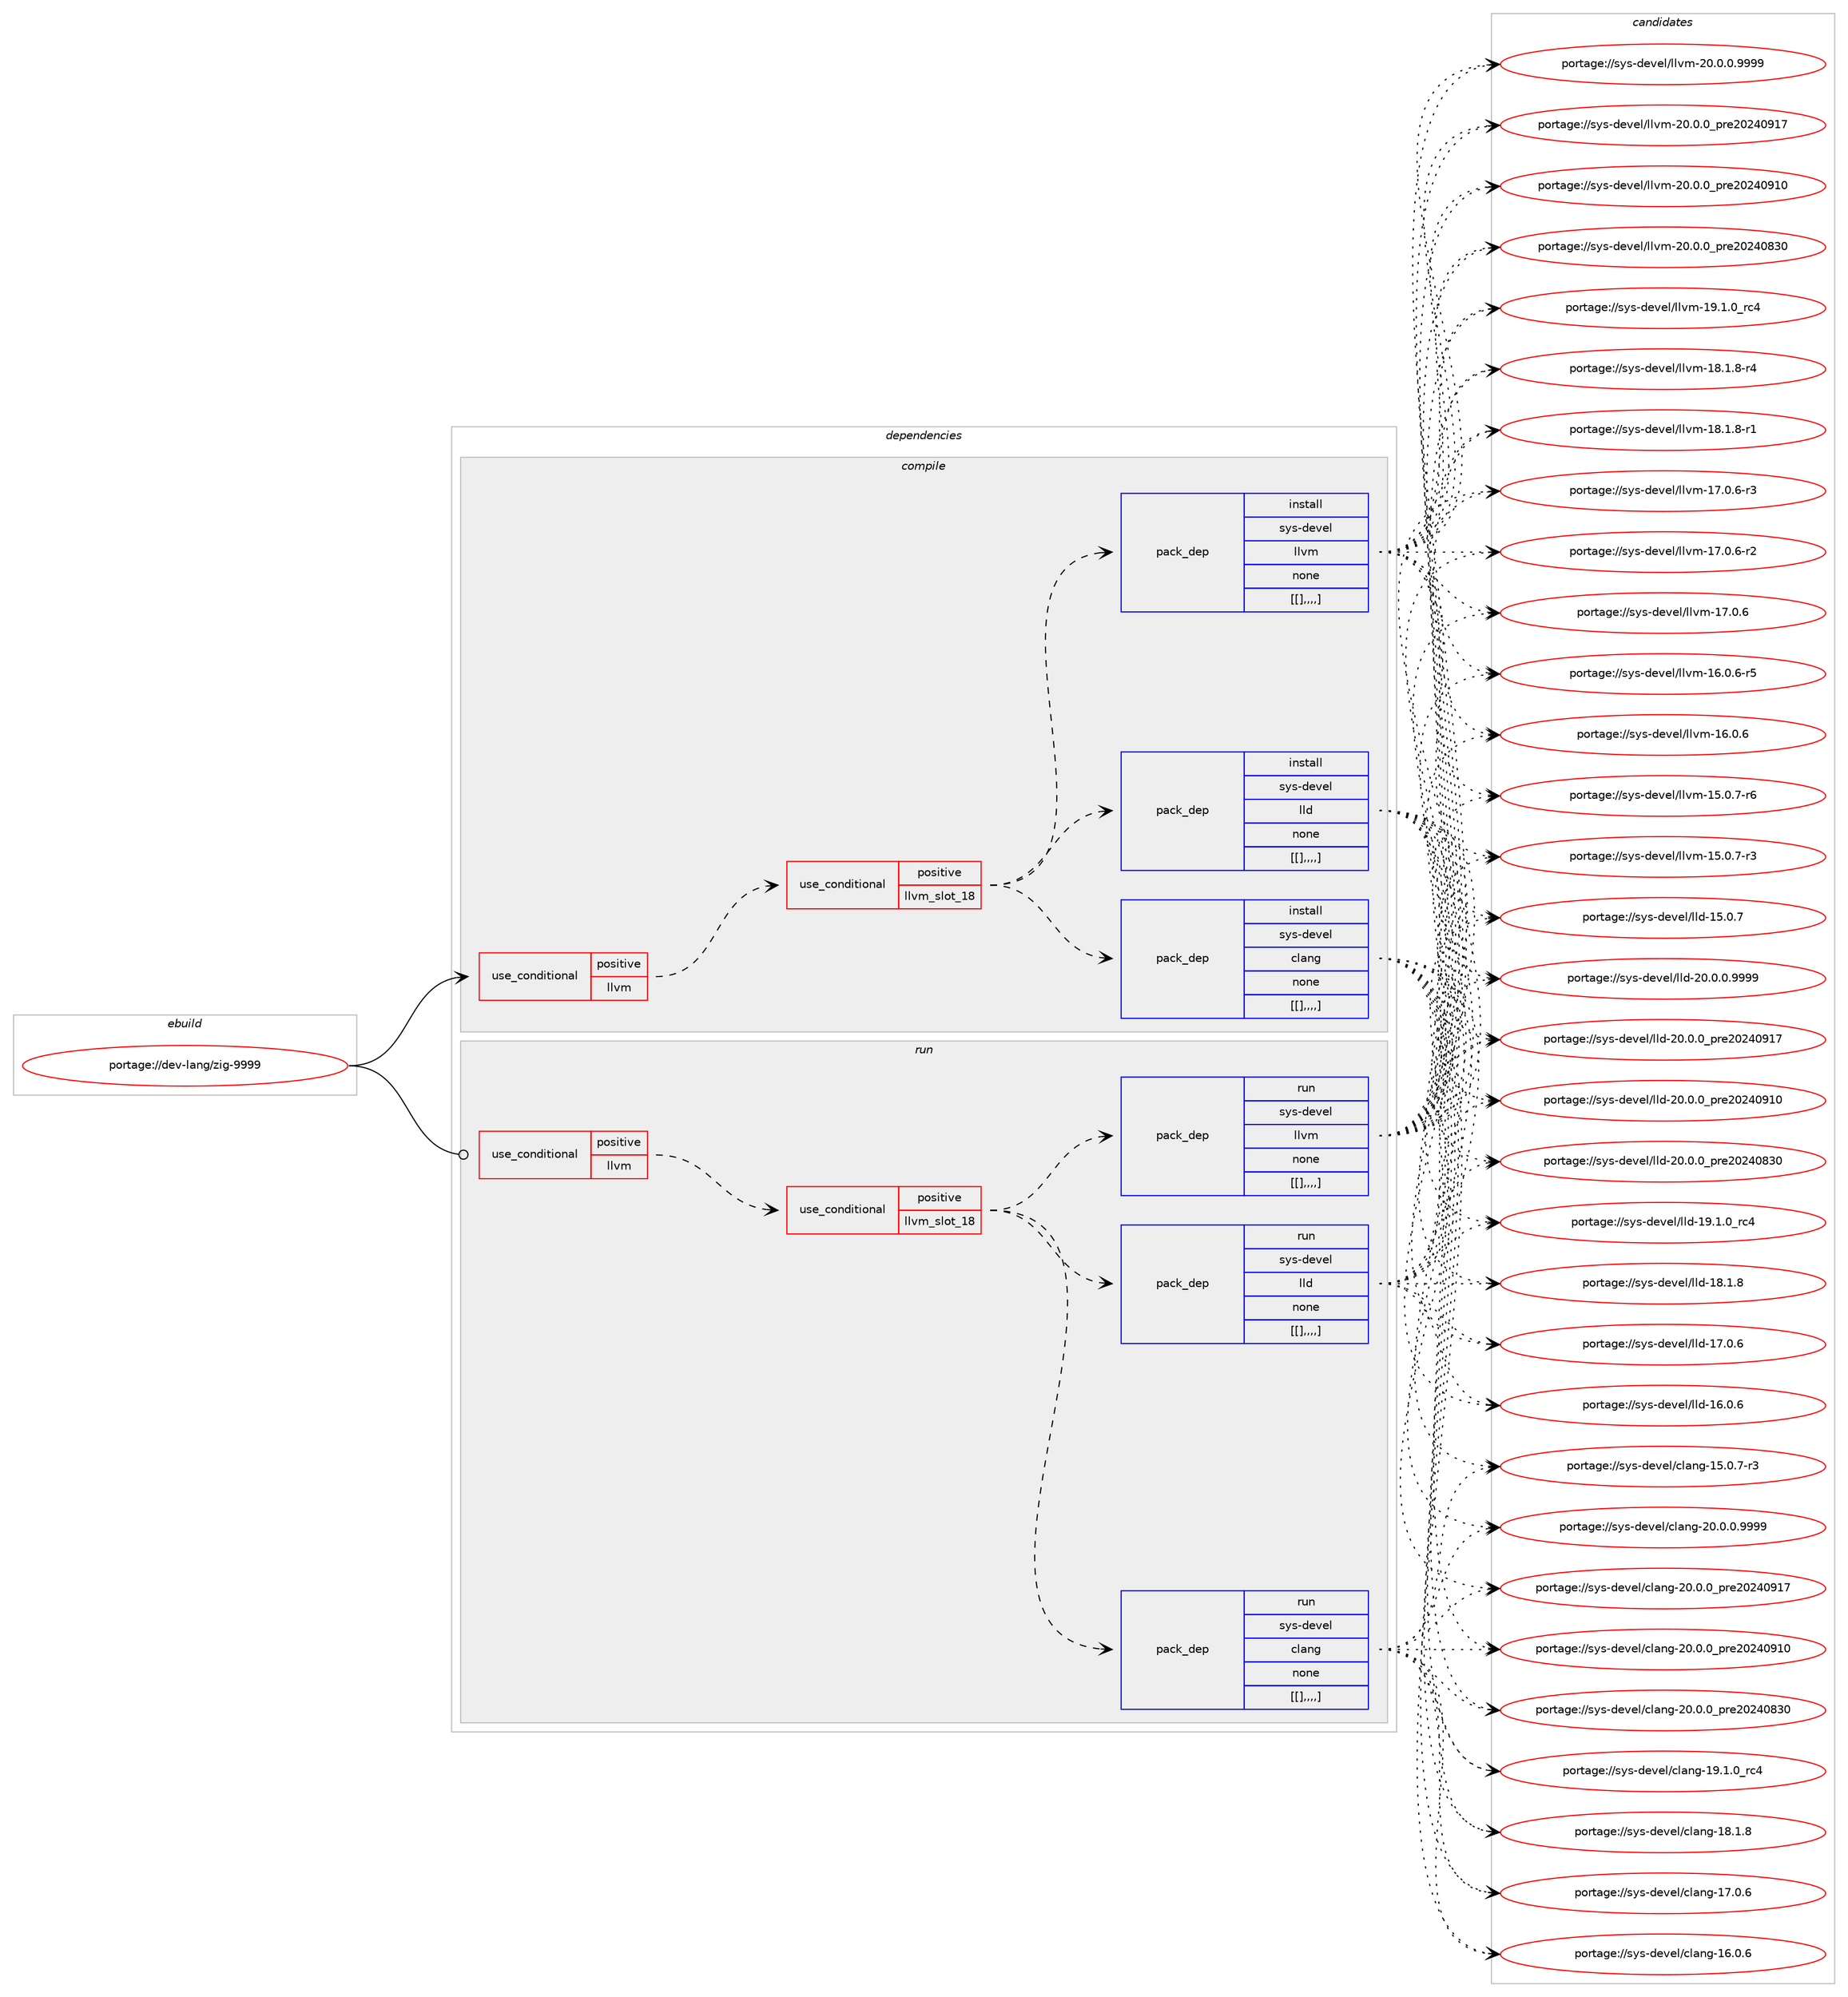 digraph prolog {

# *************
# Graph options
# *************

newrank=true;
concentrate=true;
compound=true;
graph [rankdir=LR,fontname=Helvetica,fontsize=10,ranksep=1.5];#, ranksep=2.5, nodesep=0.2];
edge  [arrowhead=vee];
node  [fontname=Helvetica,fontsize=10];

# **********
# The ebuild
# **********

subgraph cluster_leftcol {
color=gray;
label=<<i>ebuild</i>>;
id [label="portage://dev-lang/zig-9999", color=red, width=4, href="../dev-lang/zig-9999.svg"];
}

# ****************
# The dependencies
# ****************

subgraph cluster_midcol {
color=gray;
label=<<i>dependencies</i>>;
subgraph cluster_compile {
fillcolor="#eeeeee";
style=filled;
label=<<i>compile</i>>;
subgraph cond25859 {
dependency106381 [label=<<TABLE BORDER="0" CELLBORDER="1" CELLSPACING="0" CELLPADDING="4"><TR><TD ROWSPAN="3" CELLPADDING="10">use_conditional</TD></TR><TR><TD>positive</TD></TR><TR><TD>llvm</TD></TR></TABLE>>, shape=none, color=red];
subgraph cond25860 {
dependency106382 [label=<<TABLE BORDER="0" CELLBORDER="1" CELLSPACING="0" CELLPADDING="4"><TR><TD ROWSPAN="3" CELLPADDING="10">use_conditional</TD></TR><TR><TD>positive</TD></TR><TR><TD>llvm_slot_18</TD></TR></TABLE>>, shape=none, color=red];
subgraph pack79404 {
dependency106383 [label=<<TABLE BORDER="0" CELLBORDER="1" CELLSPACING="0" CELLPADDING="4" WIDTH="220"><TR><TD ROWSPAN="6" CELLPADDING="30">pack_dep</TD></TR><TR><TD WIDTH="110">install</TD></TR><TR><TD>sys-devel</TD></TR><TR><TD>clang</TD></TR><TR><TD>none</TD></TR><TR><TD>[[],,,,]</TD></TR></TABLE>>, shape=none, color=blue];
}
dependency106382:e -> dependency106383:w [weight=20,style="dashed",arrowhead="vee"];
subgraph pack79405 {
dependency106384 [label=<<TABLE BORDER="0" CELLBORDER="1" CELLSPACING="0" CELLPADDING="4" WIDTH="220"><TR><TD ROWSPAN="6" CELLPADDING="30">pack_dep</TD></TR><TR><TD WIDTH="110">install</TD></TR><TR><TD>sys-devel</TD></TR><TR><TD>lld</TD></TR><TR><TD>none</TD></TR><TR><TD>[[],,,,]</TD></TR></TABLE>>, shape=none, color=blue];
}
dependency106382:e -> dependency106384:w [weight=20,style="dashed",arrowhead="vee"];
subgraph pack79406 {
dependency106385 [label=<<TABLE BORDER="0" CELLBORDER="1" CELLSPACING="0" CELLPADDING="4" WIDTH="220"><TR><TD ROWSPAN="6" CELLPADDING="30">pack_dep</TD></TR><TR><TD WIDTH="110">install</TD></TR><TR><TD>sys-devel</TD></TR><TR><TD>llvm</TD></TR><TR><TD>none</TD></TR><TR><TD>[[],,,,]</TD></TR></TABLE>>, shape=none, color=blue];
}
dependency106382:e -> dependency106385:w [weight=20,style="dashed",arrowhead="vee"];
}
dependency106381:e -> dependency106382:w [weight=20,style="dashed",arrowhead="vee"];
}
id:e -> dependency106381:w [weight=20,style="solid",arrowhead="vee"];
}
subgraph cluster_compileandrun {
fillcolor="#eeeeee";
style=filled;
label=<<i>compile and run</i>>;
}
subgraph cluster_run {
fillcolor="#eeeeee";
style=filled;
label=<<i>run</i>>;
subgraph cond25861 {
dependency106386 [label=<<TABLE BORDER="0" CELLBORDER="1" CELLSPACING="0" CELLPADDING="4"><TR><TD ROWSPAN="3" CELLPADDING="10">use_conditional</TD></TR><TR><TD>positive</TD></TR><TR><TD>llvm</TD></TR></TABLE>>, shape=none, color=red];
subgraph cond25862 {
dependency106387 [label=<<TABLE BORDER="0" CELLBORDER="1" CELLSPACING="0" CELLPADDING="4"><TR><TD ROWSPAN="3" CELLPADDING="10">use_conditional</TD></TR><TR><TD>positive</TD></TR><TR><TD>llvm_slot_18</TD></TR></TABLE>>, shape=none, color=red];
subgraph pack79407 {
dependency106388 [label=<<TABLE BORDER="0" CELLBORDER="1" CELLSPACING="0" CELLPADDING="4" WIDTH="220"><TR><TD ROWSPAN="6" CELLPADDING="30">pack_dep</TD></TR><TR><TD WIDTH="110">run</TD></TR><TR><TD>sys-devel</TD></TR><TR><TD>clang</TD></TR><TR><TD>none</TD></TR><TR><TD>[[],,,,]</TD></TR></TABLE>>, shape=none, color=blue];
}
dependency106387:e -> dependency106388:w [weight=20,style="dashed",arrowhead="vee"];
subgraph pack79408 {
dependency106389 [label=<<TABLE BORDER="0" CELLBORDER="1" CELLSPACING="0" CELLPADDING="4" WIDTH="220"><TR><TD ROWSPAN="6" CELLPADDING="30">pack_dep</TD></TR><TR><TD WIDTH="110">run</TD></TR><TR><TD>sys-devel</TD></TR><TR><TD>lld</TD></TR><TR><TD>none</TD></TR><TR><TD>[[],,,,]</TD></TR></TABLE>>, shape=none, color=blue];
}
dependency106387:e -> dependency106389:w [weight=20,style="dashed",arrowhead="vee"];
subgraph pack79409 {
dependency106390 [label=<<TABLE BORDER="0" CELLBORDER="1" CELLSPACING="0" CELLPADDING="4" WIDTH="220"><TR><TD ROWSPAN="6" CELLPADDING="30">pack_dep</TD></TR><TR><TD WIDTH="110">run</TD></TR><TR><TD>sys-devel</TD></TR><TR><TD>llvm</TD></TR><TR><TD>none</TD></TR><TR><TD>[[],,,,]</TD></TR></TABLE>>, shape=none, color=blue];
}
dependency106387:e -> dependency106390:w [weight=20,style="dashed",arrowhead="vee"];
}
dependency106386:e -> dependency106387:w [weight=20,style="dashed",arrowhead="vee"];
}
id:e -> dependency106386:w [weight=20,style="solid",arrowhead="odot"];
}
}

# **************
# The candidates
# **************

subgraph cluster_choices {
rank=same;
color=gray;
label=<<i>candidates</i>>;

subgraph choice79404 {
color=black;
nodesep=1;
choice11512111545100101118101108479910897110103455048464846484657575757 [label="portage://sys-devel/clang-20.0.0.9999", color=red, width=4,href="../sys-devel/clang-20.0.0.9999.svg"];
choice1151211154510010111810110847991089711010345504846484648951121141015048505248574955 [label="portage://sys-devel/clang-20.0.0_pre20240917", color=red, width=4,href="../sys-devel/clang-20.0.0_pre20240917.svg"];
choice1151211154510010111810110847991089711010345504846484648951121141015048505248574948 [label="portage://sys-devel/clang-20.0.0_pre20240910", color=red, width=4,href="../sys-devel/clang-20.0.0_pre20240910.svg"];
choice1151211154510010111810110847991089711010345504846484648951121141015048505248565148 [label="portage://sys-devel/clang-20.0.0_pre20240830", color=red, width=4,href="../sys-devel/clang-20.0.0_pre20240830.svg"];
choice1151211154510010111810110847991089711010345495746494648951149952 [label="portage://sys-devel/clang-19.1.0_rc4", color=red, width=4,href="../sys-devel/clang-19.1.0_rc4.svg"];
choice1151211154510010111810110847991089711010345495646494656 [label="portage://sys-devel/clang-18.1.8", color=red, width=4,href="../sys-devel/clang-18.1.8.svg"];
choice1151211154510010111810110847991089711010345495546484654 [label="portage://sys-devel/clang-17.0.6", color=red, width=4,href="../sys-devel/clang-17.0.6.svg"];
choice1151211154510010111810110847991089711010345495446484654 [label="portage://sys-devel/clang-16.0.6", color=red, width=4,href="../sys-devel/clang-16.0.6.svg"];
choice11512111545100101118101108479910897110103454953464846554511451 [label="portage://sys-devel/clang-15.0.7-r3", color=red, width=4,href="../sys-devel/clang-15.0.7-r3.svg"];
dependency106383:e -> choice11512111545100101118101108479910897110103455048464846484657575757:w [style=dotted,weight="100"];
dependency106383:e -> choice1151211154510010111810110847991089711010345504846484648951121141015048505248574955:w [style=dotted,weight="100"];
dependency106383:e -> choice1151211154510010111810110847991089711010345504846484648951121141015048505248574948:w [style=dotted,weight="100"];
dependency106383:e -> choice1151211154510010111810110847991089711010345504846484648951121141015048505248565148:w [style=dotted,weight="100"];
dependency106383:e -> choice1151211154510010111810110847991089711010345495746494648951149952:w [style=dotted,weight="100"];
dependency106383:e -> choice1151211154510010111810110847991089711010345495646494656:w [style=dotted,weight="100"];
dependency106383:e -> choice1151211154510010111810110847991089711010345495546484654:w [style=dotted,weight="100"];
dependency106383:e -> choice1151211154510010111810110847991089711010345495446484654:w [style=dotted,weight="100"];
dependency106383:e -> choice11512111545100101118101108479910897110103454953464846554511451:w [style=dotted,weight="100"];
}
subgraph choice79405 {
color=black;
nodesep=1;
choice1151211154510010111810110847108108100455048464846484657575757 [label="portage://sys-devel/lld-20.0.0.9999", color=red, width=4,href="../sys-devel/lld-20.0.0.9999.svg"];
choice115121115451001011181011084710810810045504846484648951121141015048505248574955 [label="portage://sys-devel/lld-20.0.0_pre20240917", color=red, width=4,href="../sys-devel/lld-20.0.0_pre20240917.svg"];
choice115121115451001011181011084710810810045504846484648951121141015048505248574948 [label="portage://sys-devel/lld-20.0.0_pre20240910", color=red, width=4,href="../sys-devel/lld-20.0.0_pre20240910.svg"];
choice115121115451001011181011084710810810045504846484648951121141015048505248565148 [label="portage://sys-devel/lld-20.0.0_pre20240830", color=red, width=4,href="../sys-devel/lld-20.0.0_pre20240830.svg"];
choice115121115451001011181011084710810810045495746494648951149952 [label="portage://sys-devel/lld-19.1.0_rc4", color=red, width=4,href="../sys-devel/lld-19.1.0_rc4.svg"];
choice115121115451001011181011084710810810045495646494656 [label="portage://sys-devel/lld-18.1.8", color=red, width=4,href="../sys-devel/lld-18.1.8.svg"];
choice115121115451001011181011084710810810045495546484654 [label="portage://sys-devel/lld-17.0.6", color=red, width=4,href="../sys-devel/lld-17.0.6.svg"];
choice115121115451001011181011084710810810045495446484654 [label="portage://sys-devel/lld-16.0.6", color=red, width=4,href="../sys-devel/lld-16.0.6.svg"];
choice115121115451001011181011084710810810045495346484655 [label="portage://sys-devel/lld-15.0.7", color=red, width=4,href="../sys-devel/lld-15.0.7.svg"];
dependency106384:e -> choice1151211154510010111810110847108108100455048464846484657575757:w [style=dotted,weight="100"];
dependency106384:e -> choice115121115451001011181011084710810810045504846484648951121141015048505248574955:w [style=dotted,weight="100"];
dependency106384:e -> choice115121115451001011181011084710810810045504846484648951121141015048505248574948:w [style=dotted,weight="100"];
dependency106384:e -> choice115121115451001011181011084710810810045504846484648951121141015048505248565148:w [style=dotted,weight="100"];
dependency106384:e -> choice115121115451001011181011084710810810045495746494648951149952:w [style=dotted,weight="100"];
dependency106384:e -> choice115121115451001011181011084710810810045495646494656:w [style=dotted,weight="100"];
dependency106384:e -> choice115121115451001011181011084710810810045495546484654:w [style=dotted,weight="100"];
dependency106384:e -> choice115121115451001011181011084710810810045495446484654:w [style=dotted,weight="100"];
dependency106384:e -> choice115121115451001011181011084710810810045495346484655:w [style=dotted,weight="100"];
}
subgraph choice79406 {
color=black;
nodesep=1;
choice1151211154510010111810110847108108118109455048464846484657575757 [label="portage://sys-devel/llvm-20.0.0.9999", color=red, width=4,href="../sys-devel/llvm-20.0.0.9999.svg"];
choice115121115451001011181011084710810811810945504846484648951121141015048505248574955 [label="portage://sys-devel/llvm-20.0.0_pre20240917", color=red, width=4,href="../sys-devel/llvm-20.0.0_pre20240917.svg"];
choice115121115451001011181011084710810811810945504846484648951121141015048505248574948 [label="portage://sys-devel/llvm-20.0.0_pre20240910", color=red, width=4,href="../sys-devel/llvm-20.0.0_pre20240910.svg"];
choice115121115451001011181011084710810811810945504846484648951121141015048505248565148 [label="portage://sys-devel/llvm-20.0.0_pre20240830", color=red, width=4,href="../sys-devel/llvm-20.0.0_pre20240830.svg"];
choice115121115451001011181011084710810811810945495746494648951149952 [label="portage://sys-devel/llvm-19.1.0_rc4", color=red, width=4,href="../sys-devel/llvm-19.1.0_rc4.svg"];
choice1151211154510010111810110847108108118109454956464946564511452 [label="portage://sys-devel/llvm-18.1.8-r4", color=red, width=4,href="../sys-devel/llvm-18.1.8-r4.svg"];
choice1151211154510010111810110847108108118109454956464946564511449 [label="portage://sys-devel/llvm-18.1.8-r1", color=red, width=4,href="../sys-devel/llvm-18.1.8-r1.svg"];
choice1151211154510010111810110847108108118109454955464846544511451 [label="portage://sys-devel/llvm-17.0.6-r3", color=red, width=4,href="../sys-devel/llvm-17.0.6-r3.svg"];
choice1151211154510010111810110847108108118109454955464846544511450 [label="portage://sys-devel/llvm-17.0.6-r2", color=red, width=4,href="../sys-devel/llvm-17.0.6-r2.svg"];
choice115121115451001011181011084710810811810945495546484654 [label="portage://sys-devel/llvm-17.0.6", color=red, width=4,href="../sys-devel/llvm-17.0.6.svg"];
choice1151211154510010111810110847108108118109454954464846544511453 [label="portage://sys-devel/llvm-16.0.6-r5", color=red, width=4,href="../sys-devel/llvm-16.0.6-r5.svg"];
choice115121115451001011181011084710810811810945495446484654 [label="portage://sys-devel/llvm-16.0.6", color=red, width=4,href="../sys-devel/llvm-16.0.6.svg"];
choice1151211154510010111810110847108108118109454953464846554511454 [label="portage://sys-devel/llvm-15.0.7-r6", color=red, width=4,href="../sys-devel/llvm-15.0.7-r6.svg"];
choice1151211154510010111810110847108108118109454953464846554511451 [label="portage://sys-devel/llvm-15.0.7-r3", color=red, width=4,href="../sys-devel/llvm-15.0.7-r3.svg"];
dependency106385:e -> choice1151211154510010111810110847108108118109455048464846484657575757:w [style=dotted,weight="100"];
dependency106385:e -> choice115121115451001011181011084710810811810945504846484648951121141015048505248574955:w [style=dotted,weight="100"];
dependency106385:e -> choice115121115451001011181011084710810811810945504846484648951121141015048505248574948:w [style=dotted,weight="100"];
dependency106385:e -> choice115121115451001011181011084710810811810945504846484648951121141015048505248565148:w [style=dotted,weight="100"];
dependency106385:e -> choice115121115451001011181011084710810811810945495746494648951149952:w [style=dotted,weight="100"];
dependency106385:e -> choice1151211154510010111810110847108108118109454956464946564511452:w [style=dotted,weight="100"];
dependency106385:e -> choice1151211154510010111810110847108108118109454956464946564511449:w [style=dotted,weight="100"];
dependency106385:e -> choice1151211154510010111810110847108108118109454955464846544511451:w [style=dotted,weight="100"];
dependency106385:e -> choice1151211154510010111810110847108108118109454955464846544511450:w [style=dotted,weight="100"];
dependency106385:e -> choice115121115451001011181011084710810811810945495546484654:w [style=dotted,weight="100"];
dependency106385:e -> choice1151211154510010111810110847108108118109454954464846544511453:w [style=dotted,weight="100"];
dependency106385:e -> choice115121115451001011181011084710810811810945495446484654:w [style=dotted,weight="100"];
dependency106385:e -> choice1151211154510010111810110847108108118109454953464846554511454:w [style=dotted,weight="100"];
dependency106385:e -> choice1151211154510010111810110847108108118109454953464846554511451:w [style=dotted,weight="100"];
}
subgraph choice79407 {
color=black;
nodesep=1;
choice11512111545100101118101108479910897110103455048464846484657575757 [label="portage://sys-devel/clang-20.0.0.9999", color=red, width=4,href="../sys-devel/clang-20.0.0.9999.svg"];
choice1151211154510010111810110847991089711010345504846484648951121141015048505248574955 [label="portage://sys-devel/clang-20.0.0_pre20240917", color=red, width=4,href="../sys-devel/clang-20.0.0_pre20240917.svg"];
choice1151211154510010111810110847991089711010345504846484648951121141015048505248574948 [label="portage://sys-devel/clang-20.0.0_pre20240910", color=red, width=4,href="../sys-devel/clang-20.0.0_pre20240910.svg"];
choice1151211154510010111810110847991089711010345504846484648951121141015048505248565148 [label="portage://sys-devel/clang-20.0.0_pre20240830", color=red, width=4,href="../sys-devel/clang-20.0.0_pre20240830.svg"];
choice1151211154510010111810110847991089711010345495746494648951149952 [label="portage://sys-devel/clang-19.1.0_rc4", color=red, width=4,href="../sys-devel/clang-19.1.0_rc4.svg"];
choice1151211154510010111810110847991089711010345495646494656 [label="portage://sys-devel/clang-18.1.8", color=red, width=4,href="../sys-devel/clang-18.1.8.svg"];
choice1151211154510010111810110847991089711010345495546484654 [label="portage://sys-devel/clang-17.0.6", color=red, width=4,href="../sys-devel/clang-17.0.6.svg"];
choice1151211154510010111810110847991089711010345495446484654 [label="portage://sys-devel/clang-16.0.6", color=red, width=4,href="../sys-devel/clang-16.0.6.svg"];
choice11512111545100101118101108479910897110103454953464846554511451 [label="portage://sys-devel/clang-15.0.7-r3", color=red, width=4,href="../sys-devel/clang-15.0.7-r3.svg"];
dependency106388:e -> choice11512111545100101118101108479910897110103455048464846484657575757:w [style=dotted,weight="100"];
dependency106388:e -> choice1151211154510010111810110847991089711010345504846484648951121141015048505248574955:w [style=dotted,weight="100"];
dependency106388:e -> choice1151211154510010111810110847991089711010345504846484648951121141015048505248574948:w [style=dotted,weight="100"];
dependency106388:e -> choice1151211154510010111810110847991089711010345504846484648951121141015048505248565148:w [style=dotted,weight="100"];
dependency106388:e -> choice1151211154510010111810110847991089711010345495746494648951149952:w [style=dotted,weight="100"];
dependency106388:e -> choice1151211154510010111810110847991089711010345495646494656:w [style=dotted,weight="100"];
dependency106388:e -> choice1151211154510010111810110847991089711010345495546484654:w [style=dotted,weight="100"];
dependency106388:e -> choice1151211154510010111810110847991089711010345495446484654:w [style=dotted,weight="100"];
dependency106388:e -> choice11512111545100101118101108479910897110103454953464846554511451:w [style=dotted,weight="100"];
}
subgraph choice79408 {
color=black;
nodesep=1;
choice1151211154510010111810110847108108100455048464846484657575757 [label="portage://sys-devel/lld-20.0.0.9999", color=red, width=4,href="../sys-devel/lld-20.0.0.9999.svg"];
choice115121115451001011181011084710810810045504846484648951121141015048505248574955 [label="portage://sys-devel/lld-20.0.0_pre20240917", color=red, width=4,href="../sys-devel/lld-20.0.0_pre20240917.svg"];
choice115121115451001011181011084710810810045504846484648951121141015048505248574948 [label="portage://sys-devel/lld-20.0.0_pre20240910", color=red, width=4,href="../sys-devel/lld-20.0.0_pre20240910.svg"];
choice115121115451001011181011084710810810045504846484648951121141015048505248565148 [label="portage://sys-devel/lld-20.0.0_pre20240830", color=red, width=4,href="../sys-devel/lld-20.0.0_pre20240830.svg"];
choice115121115451001011181011084710810810045495746494648951149952 [label="portage://sys-devel/lld-19.1.0_rc4", color=red, width=4,href="../sys-devel/lld-19.1.0_rc4.svg"];
choice115121115451001011181011084710810810045495646494656 [label="portage://sys-devel/lld-18.1.8", color=red, width=4,href="../sys-devel/lld-18.1.8.svg"];
choice115121115451001011181011084710810810045495546484654 [label="portage://sys-devel/lld-17.0.6", color=red, width=4,href="../sys-devel/lld-17.0.6.svg"];
choice115121115451001011181011084710810810045495446484654 [label="portage://sys-devel/lld-16.0.6", color=red, width=4,href="../sys-devel/lld-16.0.6.svg"];
choice115121115451001011181011084710810810045495346484655 [label="portage://sys-devel/lld-15.0.7", color=red, width=4,href="../sys-devel/lld-15.0.7.svg"];
dependency106389:e -> choice1151211154510010111810110847108108100455048464846484657575757:w [style=dotted,weight="100"];
dependency106389:e -> choice115121115451001011181011084710810810045504846484648951121141015048505248574955:w [style=dotted,weight="100"];
dependency106389:e -> choice115121115451001011181011084710810810045504846484648951121141015048505248574948:w [style=dotted,weight="100"];
dependency106389:e -> choice115121115451001011181011084710810810045504846484648951121141015048505248565148:w [style=dotted,weight="100"];
dependency106389:e -> choice115121115451001011181011084710810810045495746494648951149952:w [style=dotted,weight="100"];
dependency106389:e -> choice115121115451001011181011084710810810045495646494656:w [style=dotted,weight="100"];
dependency106389:e -> choice115121115451001011181011084710810810045495546484654:w [style=dotted,weight="100"];
dependency106389:e -> choice115121115451001011181011084710810810045495446484654:w [style=dotted,weight="100"];
dependency106389:e -> choice115121115451001011181011084710810810045495346484655:w [style=dotted,weight="100"];
}
subgraph choice79409 {
color=black;
nodesep=1;
choice1151211154510010111810110847108108118109455048464846484657575757 [label="portage://sys-devel/llvm-20.0.0.9999", color=red, width=4,href="../sys-devel/llvm-20.0.0.9999.svg"];
choice115121115451001011181011084710810811810945504846484648951121141015048505248574955 [label="portage://sys-devel/llvm-20.0.0_pre20240917", color=red, width=4,href="../sys-devel/llvm-20.0.0_pre20240917.svg"];
choice115121115451001011181011084710810811810945504846484648951121141015048505248574948 [label="portage://sys-devel/llvm-20.0.0_pre20240910", color=red, width=4,href="../sys-devel/llvm-20.0.0_pre20240910.svg"];
choice115121115451001011181011084710810811810945504846484648951121141015048505248565148 [label="portage://sys-devel/llvm-20.0.0_pre20240830", color=red, width=4,href="../sys-devel/llvm-20.0.0_pre20240830.svg"];
choice115121115451001011181011084710810811810945495746494648951149952 [label="portage://sys-devel/llvm-19.1.0_rc4", color=red, width=4,href="../sys-devel/llvm-19.1.0_rc4.svg"];
choice1151211154510010111810110847108108118109454956464946564511452 [label="portage://sys-devel/llvm-18.1.8-r4", color=red, width=4,href="../sys-devel/llvm-18.1.8-r4.svg"];
choice1151211154510010111810110847108108118109454956464946564511449 [label="portage://sys-devel/llvm-18.1.8-r1", color=red, width=4,href="../sys-devel/llvm-18.1.8-r1.svg"];
choice1151211154510010111810110847108108118109454955464846544511451 [label="portage://sys-devel/llvm-17.0.6-r3", color=red, width=4,href="../sys-devel/llvm-17.0.6-r3.svg"];
choice1151211154510010111810110847108108118109454955464846544511450 [label="portage://sys-devel/llvm-17.0.6-r2", color=red, width=4,href="../sys-devel/llvm-17.0.6-r2.svg"];
choice115121115451001011181011084710810811810945495546484654 [label="portage://sys-devel/llvm-17.0.6", color=red, width=4,href="../sys-devel/llvm-17.0.6.svg"];
choice1151211154510010111810110847108108118109454954464846544511453 [label="portage://sys-devel/llvm-16.0.6-r5", color=red, width=4,href="../sys-devel/llvm-16.0.6-r5.svg"];
choice115121115451001011181011084710810811810945495446484654 [label="portage://sys-devel/llvm-16.0.6", color=red, width=4,href="../sys-devel/llvm-16.0.6.svg"];
choice1151211154510010111810110847108108118109454953464846554511454 [label="portage://sys-devel/llvm-15.0.7-r6", color=red, width=4,href="../sys-devel/llvm-15.0.7-r6.svg"];
choice1151211154510010111810110847108108118109454953464846554511451 [label="portage://sys-devel/llvm-15.0.7-r3", color=red, width=4,href="../sys-devel/llvm-15.0.7-r3.svg"];
dependency106390:e -> choice1151211154510010111810110847108108118109455048464846484657575757:w [style=dotted,weight="100"];
dependency106390:e -> choice115121115451001011181011084710810811810945504846484648951121141015048505248574955:w [style=dotted,weight="100"];
dependency106390:e -> choice115121115451001011181011084710810811810945504846484648951121141015048505248574948:w [style=dotted,weight="100"];
dependency106390:e -> choice115121115451001011181011084710810811810945504846484648951121141015048505248565148:w [style=dotted,weight="100"];
dependency106390:e -> choice115121115451001011181011084710810811810945495746494648951149952:w [style=dotted,weight="100"];
dependency106390:e -> choice1151211154510010111810110847108108118109454956464946564511452:w [style=dotted,weight="100"];
dependency106390:e -> choice1151211154510010111810110847108108118109454956464946564511449:w [style=dotted,weight="100"];
dependency106390:e -> choice1151211154510010111810110847108108118109454955464846544511451:w [style=dotted,weight="100"];
dependency106390:e -> choice1151211154510010111810110847108108118109454955464846544511450:w [style=dotted,weight="100"];
dependency106390:e -> choice115121115451001011181011084710810811810945495546484654:w [style=dotted,weight="100"];
dependency106390:e -> choice1151211154510010111810110847108108118109454954464846544511453:w [style=dotted,weight="100"];
dependency106390:e -> choice115121115451001011181011084710810811810945495446484654:w [style=dotted,weight="100"];
dependency106390:e -> choice1151211154510010111810110847108108118109454953464846554511454:w [style=dotted,weight="100"];
dependency106390:e -> choice1151211154510010111810110847108108118109454953464846554511451:w [style=dotted,weight="100"];
}
}

}
